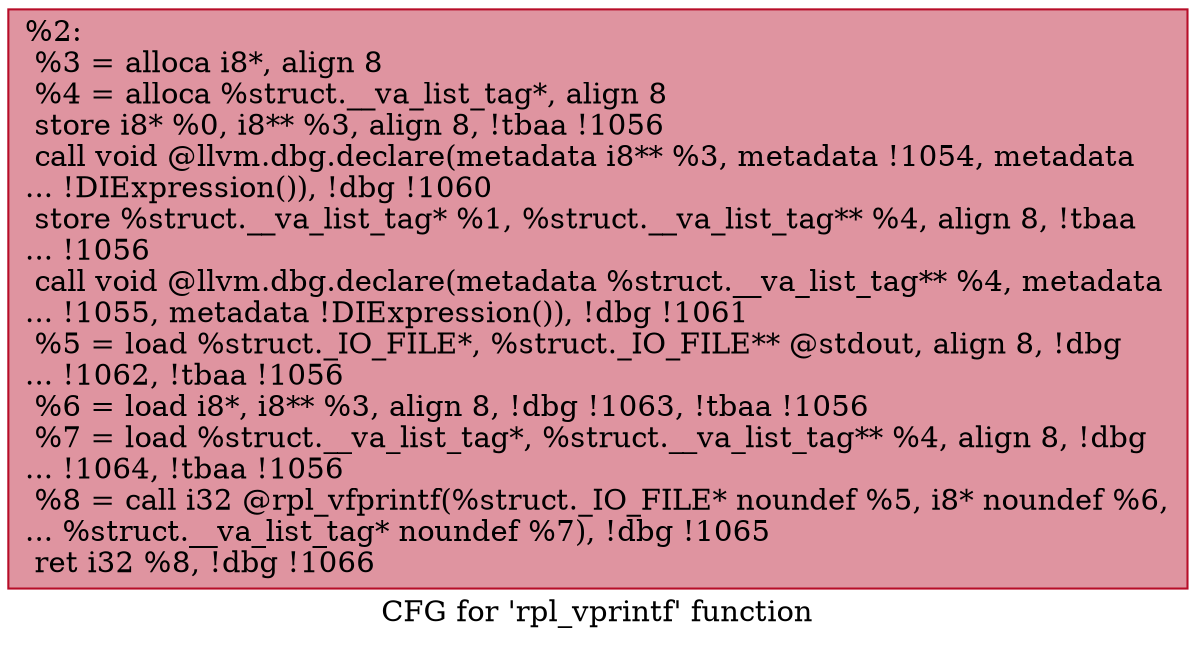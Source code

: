 digraph "CFG for 'rpl_vprintf' function" {
	label="CFG for 'rpl_vprintf' function";

	Node0x1a45a20 [shape=record,color="#b70d28ff", style=filled, fillcolor="#b70d2870",label="{%2:\l  %3 = alloca i8*, align 8\l  %4 = alloca %struct.__va_list_tag*, align 8\l  store i8* %0, i8** %3, align 8, !tbaa !1056\l  call void @llvm.dbg.declare(metadata i8** %3, metadata !1054, metadata\l... !DIExpression()), !dbg !1060\l  store %struct.__va_list_tag* %1, %struct.__va_list_tag** %4, align 8, !tbaa\l... !1056\l  call void @llvm.dbg.declare(metadata %struct.__va_list_tag** %4, metadata\l... !1055, metadata !DIExpression()), !dbg !1061\l  %5 = load %struct._IO_FILE*, %struct._IO_FILE** @stdout, align 8, !dbg\l... !1062, !tbaa !1056\l  %6 = load i8*, i8** %3, align 8, !dbg !1063, !tbaa !1056\l  %7 = load %struct.__va_list_tag*, %struct.__va_list_tag** %4, align 8, !dbg\l... !1064, !tbaa !1056\l  %8 = call i32 @rpl_vfprintf(%struct._IO_FILE* noundef %5, i8* noundef %6,\l... %struct.__va_list_tag* noundef %7), !dbg !1065\l  ret i32 %8, !dbg !1066\l}"];
}
